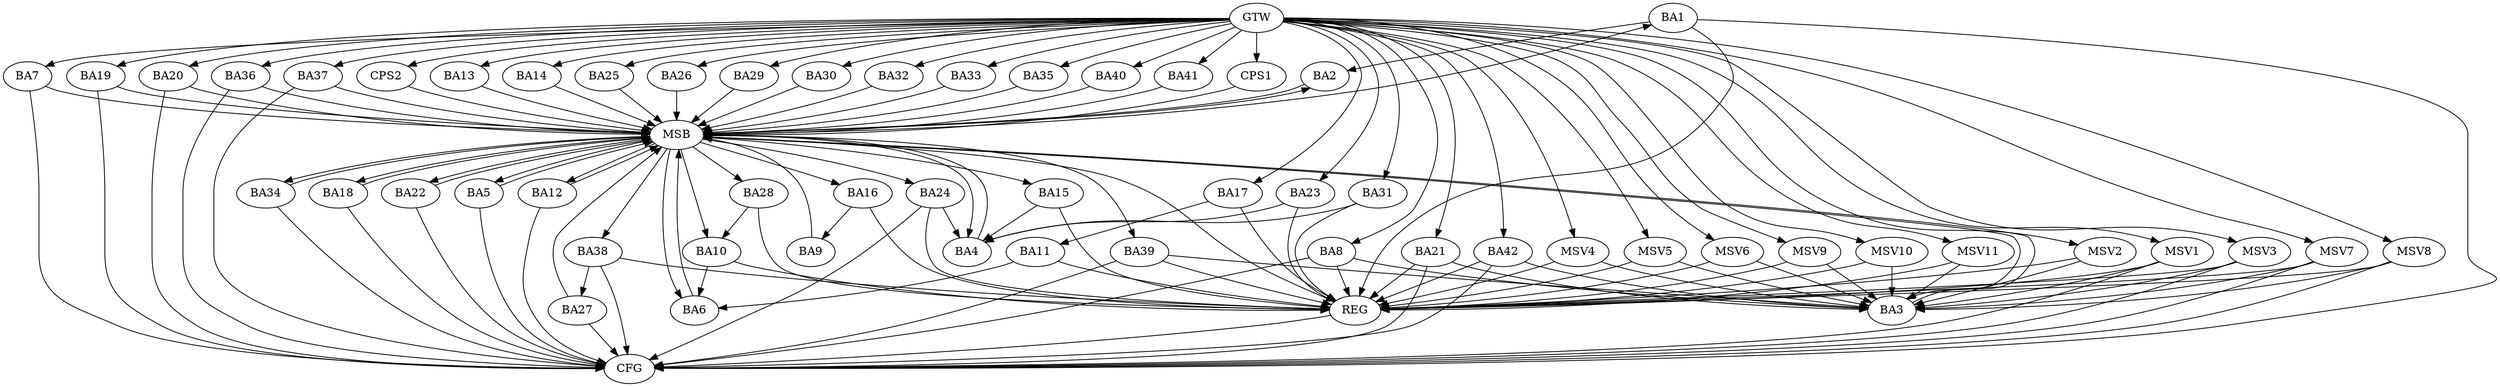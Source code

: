 strict digraph G {
  BA1 [ label="BA1" ];
  BA2 [ label="BA2" ];
  BA3 [ label="BA3" ];
  BA4 [ label="BA4" ];
  BA5 [ label="BA5" ];
  BA6 [ label="BA6" ];
  BA7 [ label="BA7" ];
  BA8 [ label="BA8" ];
  BA9 [ label="BA9" ];
  BA10 [ label="BA10" ];
  BA11 [ label="BA11" ];
  BA12 [ label="BA12" ];
  BA13 [ label="BA13" ];
  BA14 [ label="BA14" ];
  BA15 [ label="BA15" ];
  BA16 [ label="BA16" ];
  BA17 [ label="BA17" ];
  BA18 [ label="BA18" ];
  BA19 [ label="BA19" ];
  BA20 [ label="BA20" ];
  BA21 [ label="BA21" ];
  BA22 [ label="BA22" ];
  BA23 [ label="BA23" ];
  BA24 [ label="BA24" ];
  BA25 [ label="BA25" ];
  BA26 [ label="BA26" ];
  BA27 [ label="BA27" ];
  BA28 [ label="BA28" ];
  BA29 [ label="BA29" ];
  BA30 [ label="BA30" ];
  BA31 [ label="BA31" ];
  BA32 [ label="BA32" ];
  BA33 [ label="BA33" ];
  BA34 [ label="BA34" ];
  BA35 [ label="BA35" ];
  BA36 [ label="BA36" ];
  BA37 [ label="BA37" ];
  BA38 [ label="BA38" ];
  BA39 [ label="BA39" ];
  BA40 [ label="BA40" ];
  BA41 [ label="BA41" ];
  BA42 [ label="BA42" ];
  CPS1 [ label="CPS1" ];
  CPS2 [ label="CPS2" ];
  GTW [ label="GTW" ];
  REG [ label="REG" ];
  MSB [ label="MSB" ];
  CFG [ label="CFG" ];
  MSV1 [ label="MSV1" ];
  MSV2 [ label="MSV2" ];
  MSV3 [ label="MSV3" ];
  MSV4 [ label="MSV4" ];
  MSV5 [ label="MSV5" ];
  MSV6 [ label="MSV6" ];
  MSV7 [ label="MSV7" ];
  MSV8 [ label="MSV8" ];
  MSV9 [ label="MSV9" ];
  MSV10 [ label="MSV10" ];
  MSV11 [ label="MSV11" ];
  BA1 -> BA2;
  BA8 -> BA3;
  BA10 -> BA6;
  BA11 -> BA6;
  BA15 -> BA4;
  BA16 -> BA9;
  BA17 -> BA11;
  BA21 -> BA3;
  BA23 -> BA4;
  BA24 -> BA4;
  BA28 -> BA10;
  BA31 -> BA4;
  BA38 -> BA27;
  BA39 -> BA3;
  BA42 -> BA3;
  GTW -> BA7;
  GTW -> BA8;
  GTW -> BA13;
  GTW -> BA14;
  GTW -> BA17;
  GTW -> BA19;
  GTW -> BA20;
  GTW -> BA21;
  GTW -> BA23;
  GTW -> BA25;
  GTW -> BA26;
  GTW -> BA29;
  GTW -> BA30;
  GTW -> BA31;
  GTW -> BA32;
  GTW -> BA33;
  GTW -> BA35;
  GTW -> BA36;
  GTW -> BA37;
  GTW -> BA40;
  GTW -> BA41;
  GTW -> BA42;
  GTW -> CPS1;
  GTW -> CPS2;
  BA1 -> REG;
  BA8 -> REG;
  BA10 -> REG;
  BA11 -> REG;
  BA15 -> REG;
  BA16 -> REG;
  BA17 -> REG;
  BA21 -> REG;
  BA23 -> REG;
  BA24 -> REG;
  BA28 -> REG;
  BA31 -> REG;
  BA38 -> REG;
  BA39 -> REG;
  BA42 -> REG;
  BA2 -> MSB;
  MSB -> BA1;
  MSB -> REG;
  BA3 -> MSB;
  MSB -> BA2;
  BA4 -> MSB;
  MSB -> BA3;
  BA5 -> MSB;
  BA6 -> MSB;
  BA7 -> MSB;
  BA9 -> MSB;
  BA12 -> MSB;
  MSB -> BA4;
  BA13 -> MSB;
  BA14 -> MSB;
  BA18 -> MSB;
  BA19 -> MSB;
  MSB -> BA12;
  BA20 -> MSB;
  MSB -> BA18;
  BA22 -> MSB;
  MSB -> BA5;
  BA25 -> MSB;
  MSB -> BA24;
  BA26 -> MSB;
  MSB -> BA10;
  BA27 -> MSB;
  BA29 -> MSB;
  BA30 -> MSB;
  BA32 -> MSB;
  MSB -> BA6;
  BA33 -> MSB;
  BA34 -> MSB;
  BA35 -> MSB;
  BA36 -> MSB;
  MSB -> BA34;
  BA37 -> MSB;
  BA40 -> MSB;
  MSB -> BA39;
  BA41 -> MSB;
  MSB -> BA28;
  CPS1 -> MSB;
  MSB -> BA16;
  MSB -> BA15;
  CPS2 -> MSB;
  MSB -> BA22;
  MSB -> BA38;
  BA7 -> CFG;
  BA8 -> CFG;
  BA34 -> CFG;
  BA39 -> CFG;
  BA38 -> CFG;
  BA27 -> CFG;
  BA20 -> CFG;
  BA5 -> CFG;
  BA22 -> CFG;
  BA42 -> CFG;
  BA37 -> CFG;
  BA1 -> CFG;
  BA12 -> CFG;
  BA24 -> CFG;
  BA21 -> CFG;
  BA19 -> CFG;
  BA18 -> CFG;
  BA36 -> CFG;
  REG -> CFG;
  MSV1 -> BA3;
  MSV2 -> BA3;
  GTW -> MSV1;
  MSV1 -> REG;
  MSV1 -> CFG;
  GTW -> MSV2;
  MSV2 -> REG;
  MSV3 -> BA3;
  GTW -> MSV3;
  MSV3 -> REG;
  MSV3 -> CFG;
  MSV4 -> BA3;
  MSV5 -> BA3;
  GTW -> MSV4;
  MSV4 -> REG;
  GTW -> MSV5;
  MSV5 -> REG;
  MSV6 -> BA3;
  GTW -> MSV6;
  MSV6 -> REG;
  MSV7 -> BA3;
  GTW -> MSV7;
  MSV7 -> REG;
  MSV7 -> CFG;
  MSV8 -> BA3;
  GTW -> MSV8;
  MSV8 -> REG;
  MSV8 -> CFG;
  MSV9 -> BA3;
  GTW -> MSV9;
  MSV9 -> REG;
  MSV10 -> BA3;
  MSV11 -> BA3;
  GTW -> MSV10;
  MSV10 -> REG;
  GTW -> MSV11;
  MSV11 -> REG;
}
